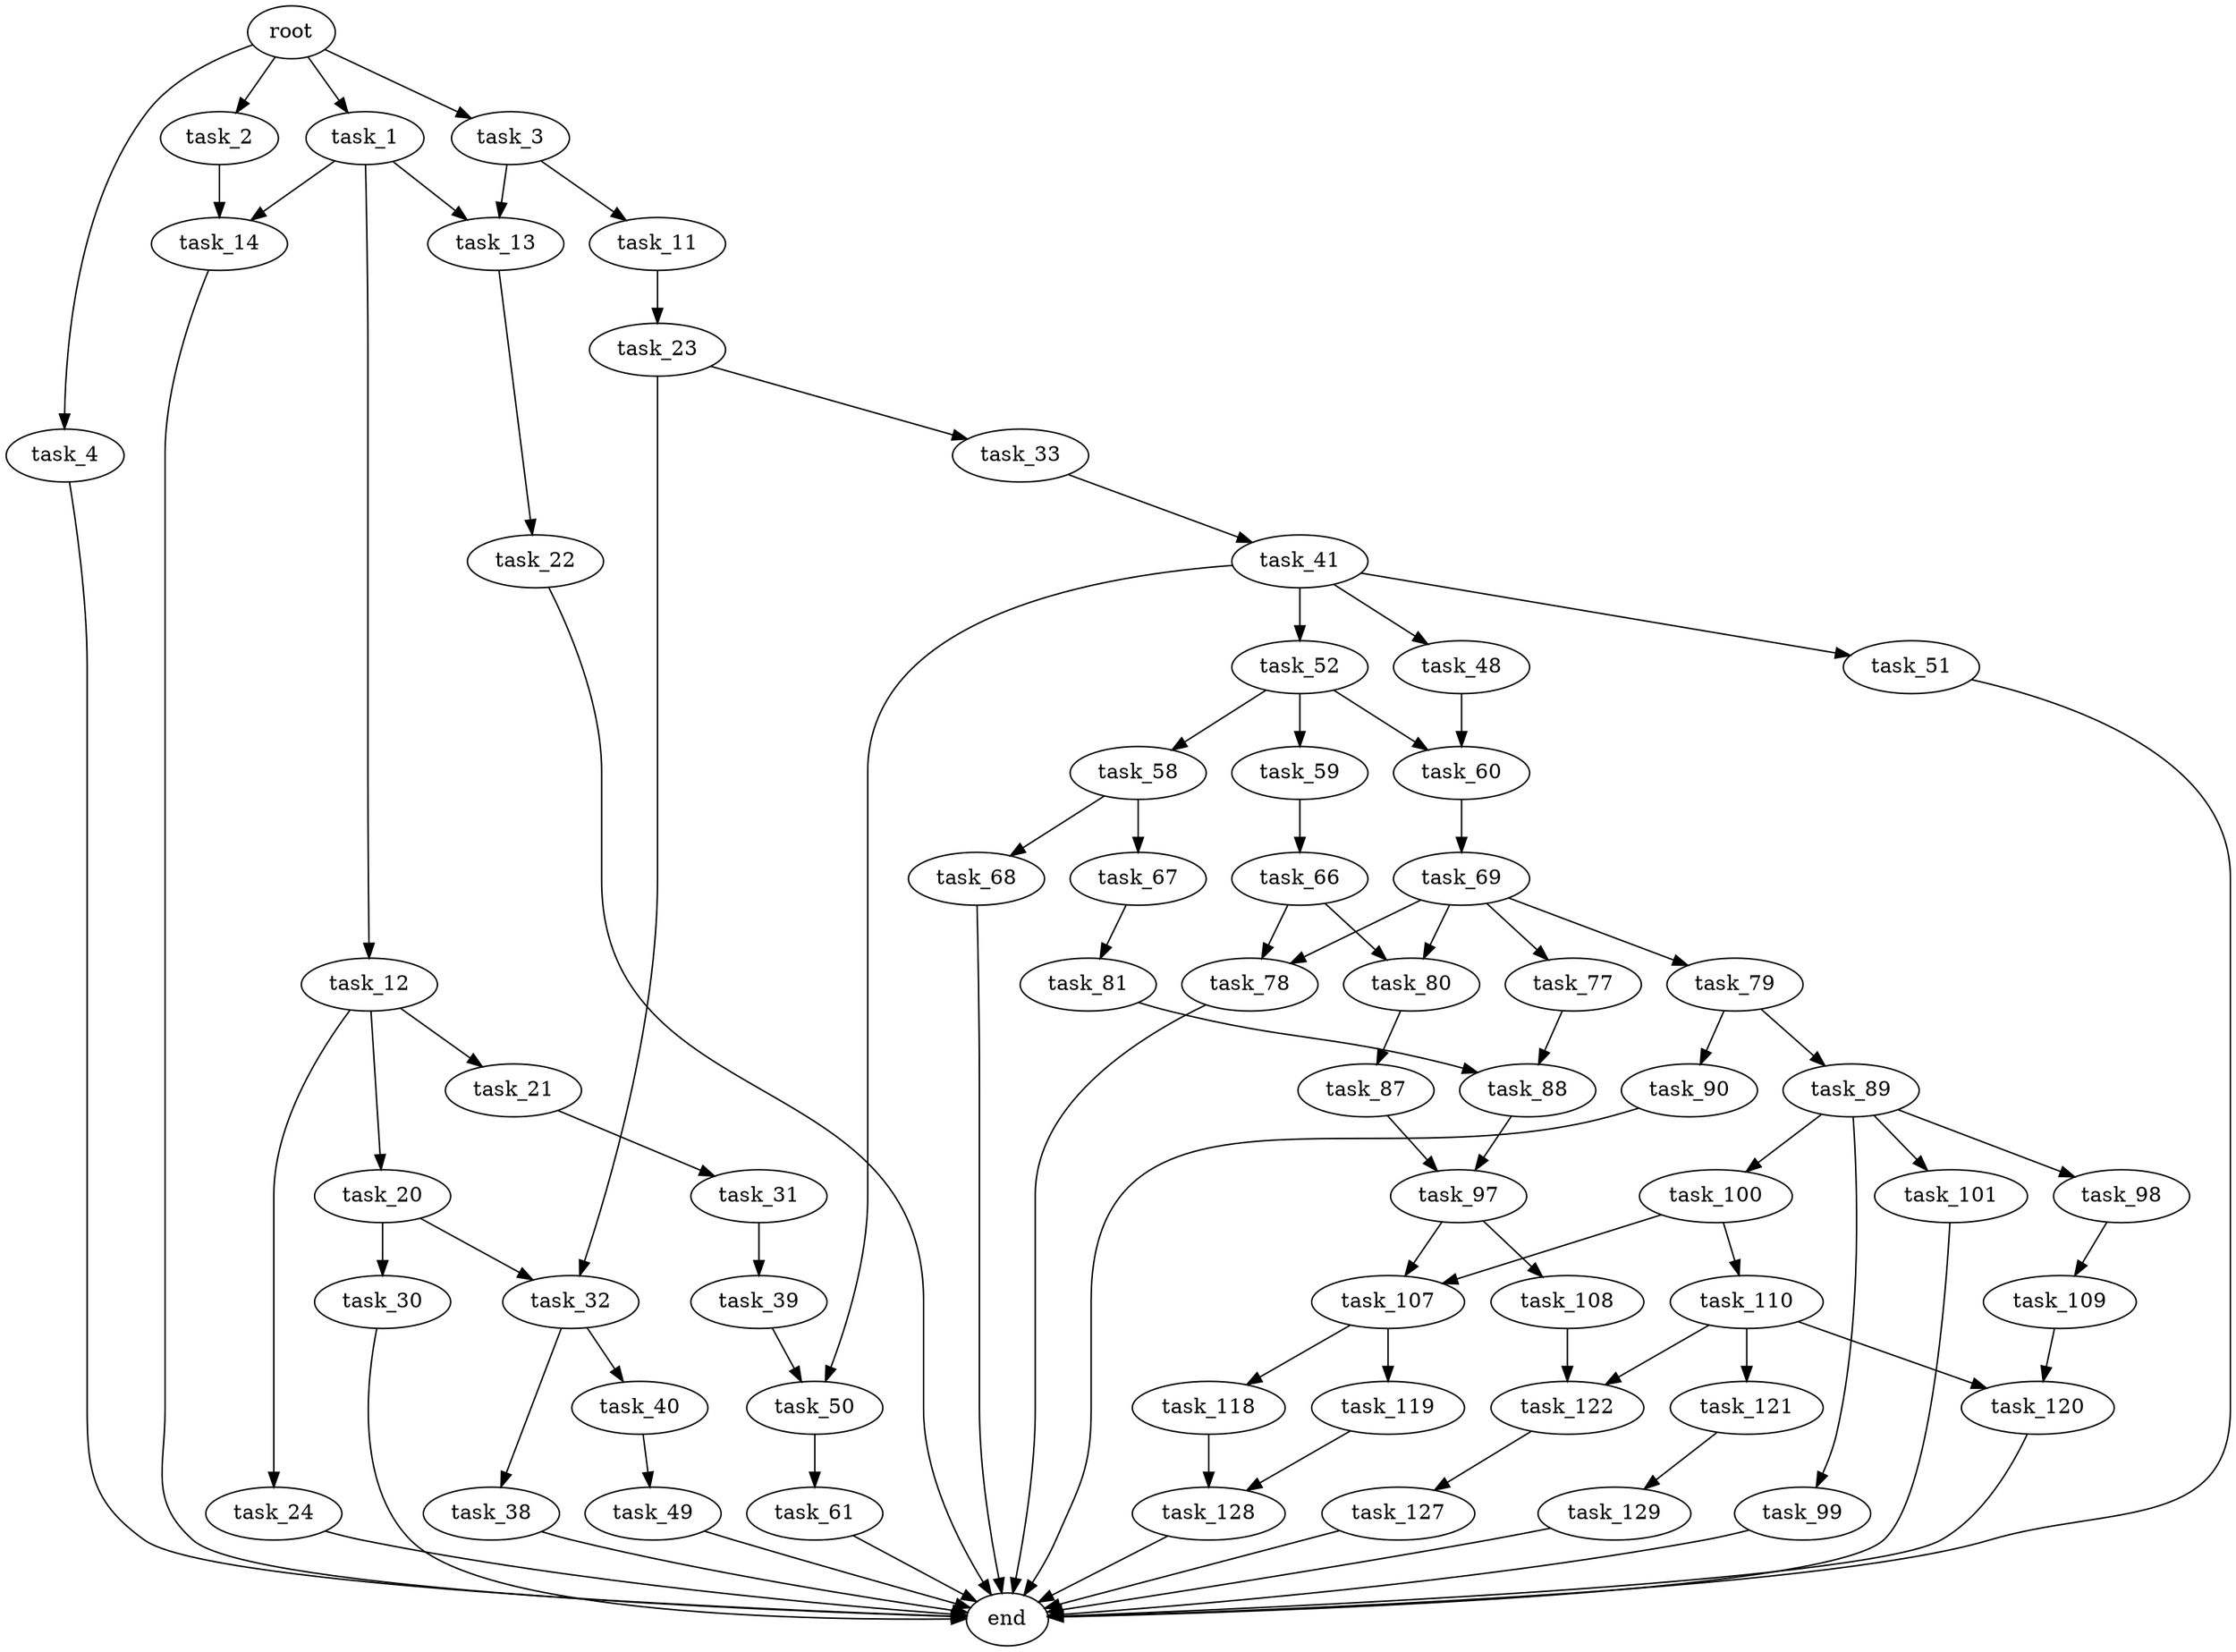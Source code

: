 digraph G {
  root [size="0.000000"];
  task_1 [size="901227606.000000"];
  task_2 [size="68719476736.000000"];
  task_3 [size="281533105971.000000"];
  task_4 [size="181508934256.000000"];
  task_12 [size="782757789696.000000"];
  task_13 [size="67323443381.000000"];
  task_14 [size="2062245759.000000"];
  task_11 [size="7935277188.000000"];
  end [size="0.000000"];
  task_23 [size="11863021977.000000"];
  task_20 [size="549755813888.000000"];
  task_21 [size="368293445632.000000"];
  task_24 [size="7683370774.000000"];
  task_22 [size="134217728000.000000"];
  task_30 [size="684291853.000000"];
  task_32 [size="8846084034.000000"];
  task_31 [size="11108321373.000000"];
  task_33 [size="11401070249.000000"];
  task_39 [size="782757789696.000000"];
  task_38 [size="41051509747.000000"];
  task_40 [size="1073741824000.000000"];
  task_41 [size="782757789696.000000"];
  task_50 [size="3489792944.000000"];
  task_49 [size="187514554020.000000"];
  task_48 [size="465710567560.000000"];
  task_51 [size="6944267708.000000"];
  task_52 [size="328243733883.000000"];
  task_60 [size="231928233984.000000"];
  task_61 [size="98943309370.000000"];
  task_58 [size="7452018496.000000"];
  task_59 [size="1209754426075.000000"];
  task_67 [size="273696406508.000000"];
  task_68 [size="51652186164.000000"];
  task_66 [size="1073741824000.000000"];
  task_69 [size="68719476736.000000"];
  task_78 [size="24746765214.000000"];
  task_80 [size="31929831324.000000"];
  task_81 [size="1073741824000.000000"];
  task_77 [size="8589934592.000000"];
  task_79 [size="134217728000.000000"];
  task_88 [size="278795680176.000000"];
  task_89 [size="8589934592.000000"];
  task_90 [size="368293445632.000000"];
  task_87 [size="15562148437.000000"];
  task_97 [size="54625060416.000000"];
  task_98 [size="35739087062.000000"];
  task_99 [size="231928233984.000000"];
  task_100 [size="418064377016.000000"];
  task_101 [size="10198273084.000000"];
  task_107 [size="1073741824000.000000"];
  task_108 [size="19345985603.000000"];
  task_109 [size="250287199448.000000"];
  task_110 [size="201275174204.000000"];
  task_118 [size="19842120908.000000"];
  task_119 [size="38188614694.000000"];
  task_122 [size="361932605040.000000"];
  task_120 [size="15264042211.000000"];
  task_121 [size="1073741824000.000000"];
  task_128 [size="545454624000.000000"];
  task_129 [size="29737174512.000000"];
  task_127 [size="20354486694.000000"];

  root -> task_1 [size="1.000000"];
  root -> task_2 [size="1.000000"];
  root -> task_3 [size="1.000000"];
  root -> task_4 [size="1.000000"];
  task_1 -> task_12 [size="75497472.000000"];
  task_1 -> task_13 [size="75497472.000000"];
  task_1 -> task_14 [size="75497472.000000"];
  task_2 -> task_14 [size="134217728.000000"];
  task_3 -> task_11 [size="301989888.000000"];
  task_3 -> task_13 [size="301989888.000000"];
  task_4 -> end [size="1.000000"];
  task_12 -> task_20 [size="679477248.000000"];
  task_12 -> task_21 [size="679477248.000000"];
  task_12 -> task_24 [size="679477248.000000"];
  task_13 -> task_22 [size="75497472.000000"];
  task_14 -> end [size="1.000000"];
  task_11 -> task_23 [size="209715200.000000"];
  task_23 -> task_32 [size="209715200.000000"];
  task_23 -> task_33 [size="209715200.000000"];
  task_20 -> task_30 [size="536870912.000000"];
  task_20 -> task_32 [size="536870912.000000"];
  task_21 -> task_31 [size="411041792.000000"];
  task_24 -> end [size="1.000000"];
  task_22 -> end [size="1.000000"];
  task_30 -> end [size="1.000000"];
  task_32 -> task_38 [size="301989888.000000"];
  task_32 -> task_40 [size="301989888.000000"];
  task_31 -> task_39 [size="209715200.000000"];
  task_33 -> task_41 [size="301989888.000000"];
  task_39 -> task_50 [size="679477248.000000"];
  task_38 -> end [size="1.000000"];
  task_40 -> task_49 [size="838860800.000000"];
  task_41 -> task_48 [size="679477248.000000"];
  task_41 -> task_50 [size="679477248.000000"];
  task_41 -> task_51 [size="679477248.000000"];
  task_41 -> task_52 [size="679477248.000000"];
  task_50 -> task_61 [size="75497472.000000"];
  task_49 -> end [size="1.000000"];
  task_48 -> task_60 [size="301989888.000000"];
  task_51 -> end [size="1.000000"];
  task_52 -> task_58 [size="301989888.000000"];
  task_52 -> task_59 [size="301989888.000000"];
  task_52 -> task_60 [size="301989888.000000"];
  task_60 -> task_69 [size="301989888.000000"];
  task_61 -> end [size="1.000000"];
  task_58 -> task_67 [size="411041792.000000"];
  task_58 -> task_68 [size="411041792.000000"];
  task_59 -> task_66 [size="838860800.000000"];
  task_67 -> task_81 [size="679477248.000000"];
  task_68 -> end [size="1.000000"];
  task_66 -> task_78 [size="838860800.000000"];
  task_66 -> task_80 [size="838860800.000000"];
  task_69 -> task_77 [size="134217728.000000"];
  task_69 -> task_78 [size="134217728.000000"];
  task_69 -> task_79 [size="134217728.000000"];
  task_69 -> task_80 [size="134217728.000000"];
  task_78 -> end [size="1.000000"];
  task_80 -> task_87 [size="33554432.000000"];
  task_81 -> task_88 [size="838860800.000000"];
  task_77 -> task_88 [size="33554432.000000"];
  task_79 -> task_89 [size="209715200.000000"];
  task_79 -> task_90 [size="209715200.000000"];
  task_88 -> task_97 [size="536870912.000000"];
  task_89 -> task_98 [size="33554432.000000"];
  task_89 -> task_99 [size="33554432.000000"];
  task_89 -> task_100 [size="33554432.000000"];
  task_89 -> task_101 [size="33554432.000000"];
  task_90 -> end [size="1.000000"];
  task_87 -> task_97 [size="301989888.000000"];
  task_97 -> task_107 [size="134217728.000000"];
  task_97 -> task_108 [size="134217728.000000"];
  task_98 -> task_109 [size="33554432.000000"];
  task_99 -> end [size="1.000000"];
  task_100 -> task_107 [size="679477248.000000"];
  task_100 -> task_110 [size="679477248.000000"];
  task_101 -> end [size="1.000000"];
  task_107 -> task_118 [size="838860800.000000"];
  task_107 -> task_119 [size="838860800.000000"];
  task_108 -> task_122 [size="838860800.000000"];
  task_109 -> task_120 [size="536870912.000000"];
  task_110 -> task_120 [size="536870912.000000"];
  task_110 -> task_121 [size="536870912.000000"];
  task_110 -> task_122 [size="536870912.000000"];
  task_118 -> task_128 [size="75497472.000000"];
  task_119 -> task_128 [size="679477248.000000"];
  task_122 -> task_127 [size="838860800.000000"];
  task_120 -> end [size="1.000000"];
  task_121 -> task_129 [size="838860800.000000"];
  task_128 -> end [size="1.000000"];
  task_129 -> end [size="1.000000"];
  task_127 -> end [size="1.000000"];
}
